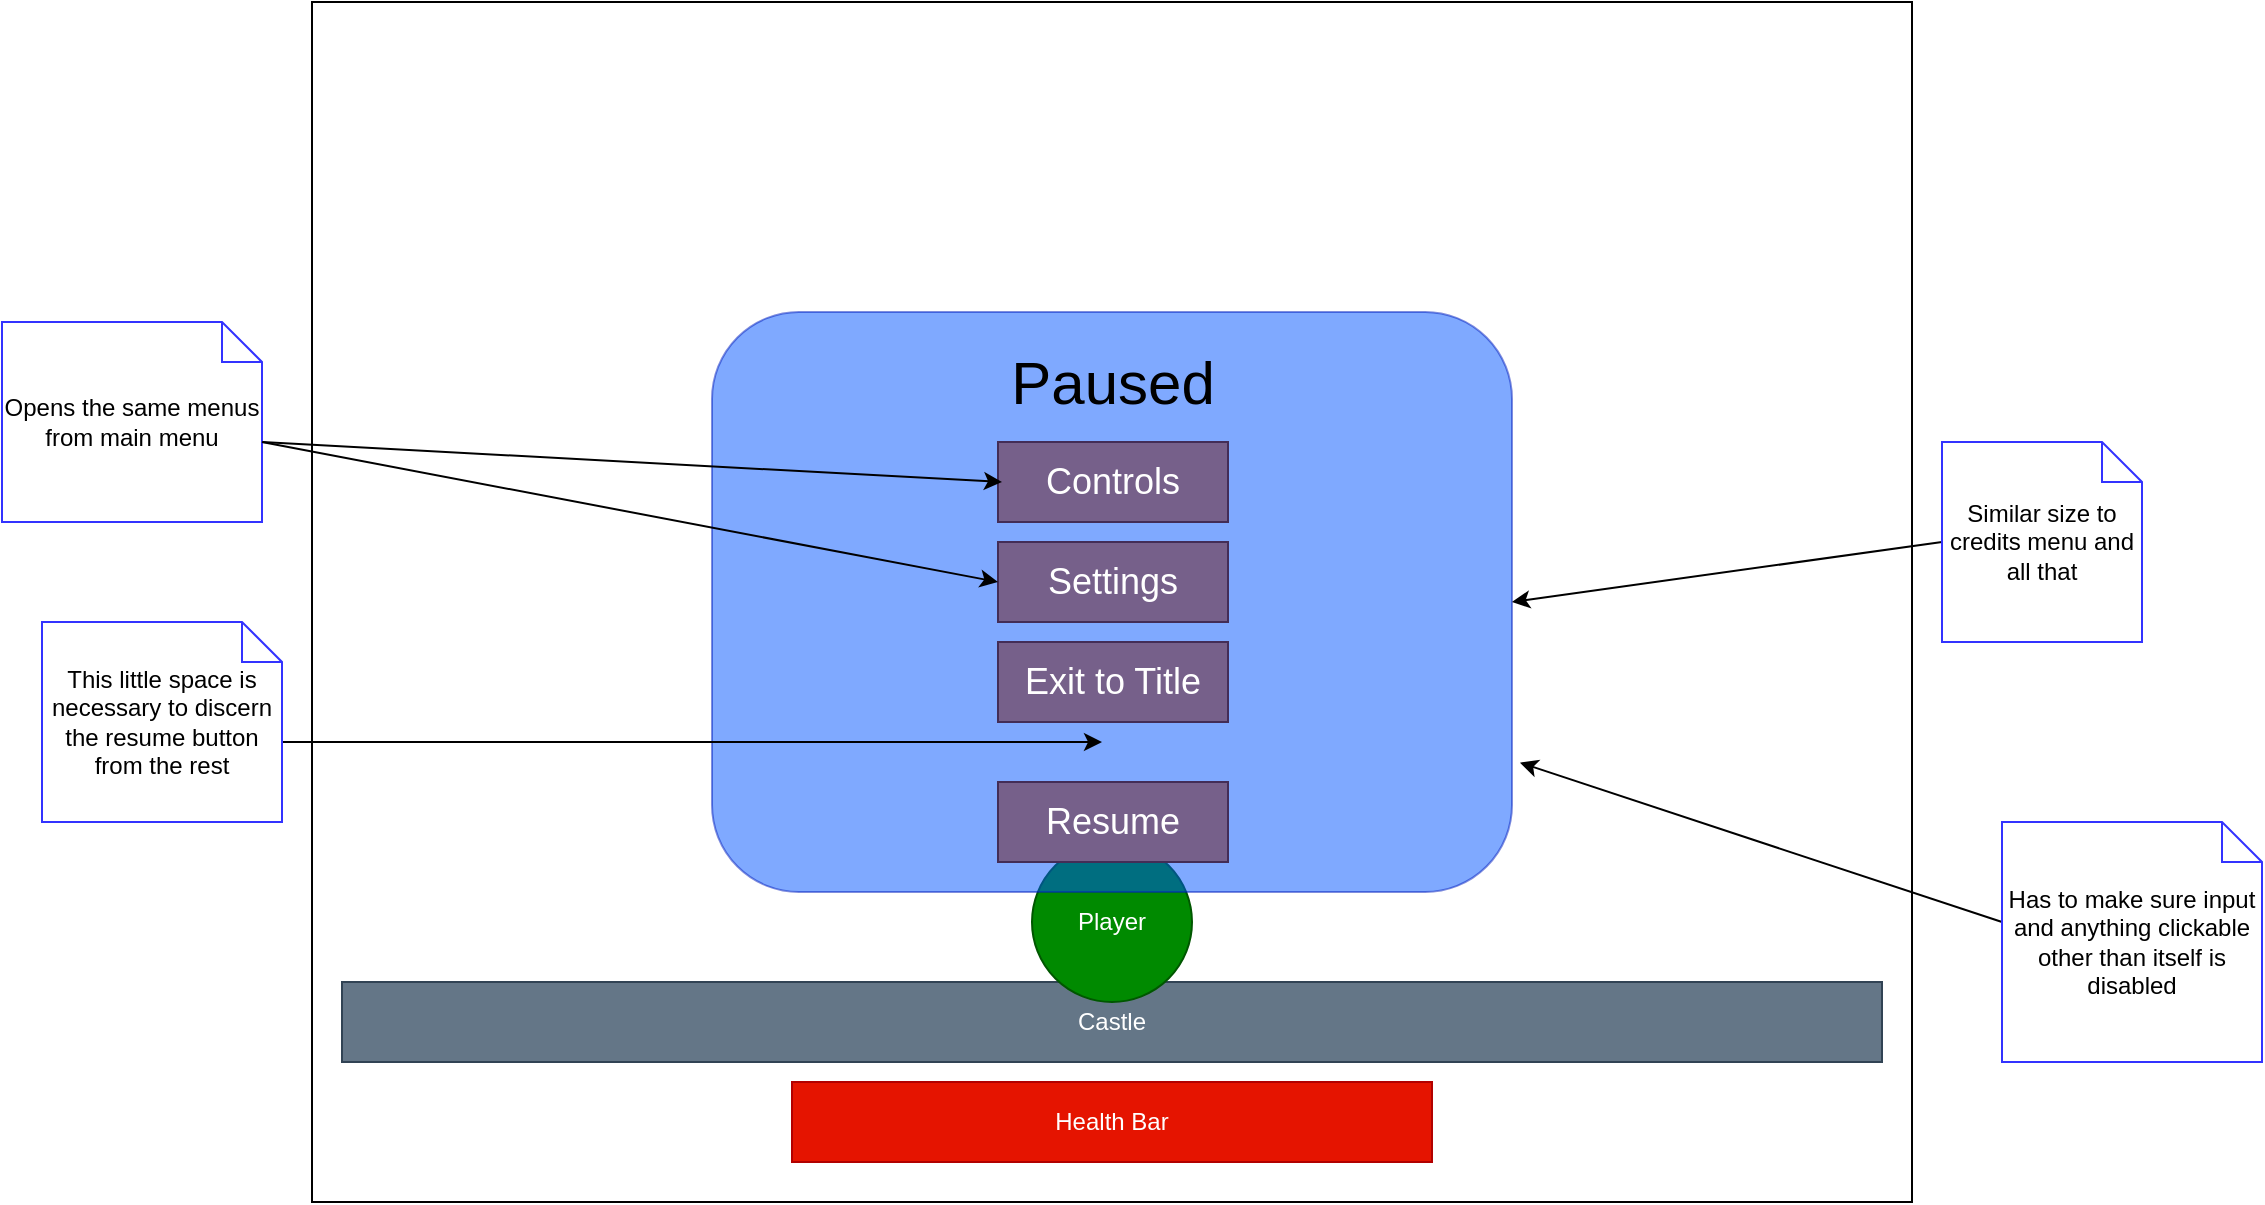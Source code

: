 <mxfile version="22.1.18" type="device" pages="2">
  <diagram name="UI Layout" id="mk524GMTnjtXlN_RWsVO">
    <mxGraphModel dx="2284" dy="844" grid="1" gridSize="10" guides="1" tooltips="1" connect="1" arrows="1" fold="1" page="1" pageScale="1" pageWidth="850" pageHeight="1100" math="0" shadow="0">
      <root>
        <mxCell id="0" />
        <mxCell id="1" parent="0" />
        <mxCell id="RuNWHJLg3xuYwg9Rf8eD-2" value="" style="rounded=0;whiteSpace=wrap;html=1;" parent="1" vertex="1">
          <mxGeometry x="25" y="10" width="800" height="600" as="geometry" />
        </mxCell>
        <mxCell id="RuNWHJLg3xuYwg9Rf8eD-3" value="Castle" style="rounded=0;whiteSpace=wrap;html=1;fillColor=#647687;fontColor=#ffffff;strokeColor=#314354;" parent="1" vertex="1">
          <mxGeometry x="40" y="500" width="770" height="40" as="geometry" />
        </mxCell>
        <mxCell id="RuNWHJLg3xuYwg9Rf8eD-4" value="Player" style="ellipse;whiteSpace=wrap;html=1;aspect=fixed;fillColor=#008a00;fontColor=#ffffff;strokeColor=#005700;" parent="1" vertex="1">
          <mxGeometry x="385" y="430" width="80" height="80" as="geometry" />
        </mxCell>
        <mxCell id="RuNWHJLg3xuYwg9Rf8eD-5" value="Health Bar" style="rounded=0;whiteSpace=wrap;html=1;fillColor=#e51400;fontColor=#ffffff;strokeColor=#B20000;" parent="1" vertex="1">
          <mxGeometry x="265" y="550" width="320" height="40" as="geometry" />
        </mxCell>
        <mxCell id="RuNWHJLg3xuYwg9Rf8eD-6" value="" style="rounded=1;whiteSpace=wrap;html=1;fillColor=#0055FF;fontColor=#ffffff;strokeColor=#001DBC;gradientColor=none;opacity=50;" parent="1" vertex="1">
          <mxGeometry x="225" y="165" width="400" height="290" as="geometry" />
        </mxCell>
        <mxCell id="RuNWHJLg3xuYwg9Rf8eD-7" value="" style="endArrow=classic;html=1;rounded=0;entryX=1;entryY=0.5;entryDx=0;entryDy=0;" parent="1" target="RuNWHJLg3xuYwg9Rf8eD-6" edge="1">
          <mxGeometry width="50" height="50" relative="1" as="geometry">
            <mxPoint x="840" y="280" as="sourcePoint" />
            <mxPoint x="670" y="260" as="targetPoint" />
          </mxGeometry>
        </mxCell>
        <mxCell id="RuNWHJLg3xuYwg9Rf8eD-8" value="Similar size to credits menu and all that" style="shape=note;size=20;whiteSpace=wrap;html=1;strokeColor=#3333FF;" parent="1" vertex="1">
          <mxGeometry x="840" y="230" width="100" height="100" as="geometry" />
        </mxCell>
        <mxCell id="RuNWHJLg3xuYwg9Rf8eD-9" value="&lt;font style=&quot;font-size: 30px;&quot;&gt;Paused&lt;/font&gt;" style="text;html=1;strokeColor=none;fillColor=none;align=center;verticalAlign=middle;whiteSpace=wrap;rounded=0;" parent="1" vertex="1">
          <mxGeometry x="368" y="180" width="115" height="40" as="geometry" />
        </mxCell>
        <mxCell id="RuNWHJLg3xuYwg9Rf8eD-12" value="" style="endArrow=classic;html=1;rounded=0;entryX=1.01;entryY=0.777;entryDx=0;entryDy=0;entryPerimeter=0;" parent="1" target="RuNWHJLg3xuYwg9Rf8eD-6" edge="1">
          <mxGeometry width="50" height="50" relative="1" as="geometry">
            <mxPoint x="870" y="470" as="sourcePoint" />
            <mxPoint x="900" y="460" as="targetPoint" />
          </mxGeometry>
        </mxCell>
        <mxCell id="RuNWHJLg3xuYwg9Rf8eD-13" value="Has to make sure input and anything clickable other than itself is disabled" style="shape=note;size=20;whiteSpace=wrap;html=1;strokeColor=#3333FF;" parent="1" vertex="1">
          <mxGeometry x="870" y="420" width="130" height="120" as="geometry" />
        </mxCell>
        <mxCell id="RuNWHJLg3xuYwg9Rf8eD-14" value="&lt;font style=&quot;font-size: 18px;&quot;&gt;Resume&lt;/font&gt;" style="rounded=0;whiteSpace=wrap;html=1;fillColor=#76608a;strokeColor=#432D57;fontColor=#ffffff;" parent="1" vertex="1">
          <mxGeometry x="368" y="400" width="115" height="40" as="geometry" />
        </mxCell>
        <mxCell id="RuNWHJLg3xuYwg9Rf8eD-16" value="&lt;font style=&quot;font-size: 18px;&quot;&gt;Settings&lt;/font&gt;" style="rounded=0;whiteSpace=wrap;html=1;fillColor=#76608a;strokeColor=#432D57;fontColor=#ffffff;" parent="1" vertex="1">
          <mxGeometry x="368" y="280" width="115" height="40" as="geometry" />
        </mxCell>
        <mxCell id="RuNWHJLg3xuYwg9Rf8eD-17" value="&lt;font style=&quot;font-size: 18px;&quot;&gt;Exit to Title&lt;/font&gt;" style="rounded=0;whiteSpace=wrap;html=1;fillColor=#76608a;strokeColor=#432D57;fontColor=#ffffff;" parent="1" vertex="1">
          <mxGeometry x="368" y="330" width="115" height="40" as="geometry" />
        </mxCell>
        <mxCell id="RuNWHJLg3xuYwg9Rf8eD-18" value="&lt;font style=&quot;font-size: 18px;&quot;&gt;Controls&lt;br&gt;&lt;/font&gt;" style="rounded=0;whiteSpace=wrap;html=1;fillColor=#76608a;strokeColor=#432D57;fontColor=#ffffff;" parent="1" vertex="1">
          <mxGeometry x="368" y="230" width="115" height="40" as="geometry" />
        </mxCell>
        <mxCell id="RuNWHJLg3xuYwg9Rf8eD-19" value="" style="endArrow=classic;html=1;rounded=0;" parent="1" edge="1">
          <mxGeometry width="50" height="50" relative="1" as="geometry">
            <mxPoint x="-30" y="380" as="sourcePoint" />
            <mxPoint x="420" y="380" as="targetPoint" />
          </mxGeometry>
        </mxCell>
        <mxCell id="RuNWHJLg3xuYwg9Rf8eD-20" value="This little space is necessary to discern the resume button from the rest" style="shape=note;size=20;whiteSpace=wrap;html=1;strokeColor=#3333FF;" parent="1" vertex="1">
          <mxGeometry x="-110" y="320" width="120" height="100" as="geometry" />
        </mxCell>
        <mxCell id="RuNWHJLg3xuYwg9Rf8eD-21" value="" style="endArrow=classic;html=1;rounded=0;" parent="1" edge="1">
          <mxGeometry width="50" height="50" relative="1" as="geometry">
            <mxPoint y="230" as="sourcePoint" />
            <mxPoint x="370" y="250" as="targetPoint" />
          </mxGeometry>
        </mxCell>
        <mxCell id="RuNWHJLg3xuYwg9Rf8eD-22" value="Opens the same menus from main menu" style="shape=note;size=20;whiteSpace=wrap;html=1;strokeColor=#3333FF;" parent="1" vertex="1">
          <mxGeometry x="-130" y="170" width="130" height="100" as="geometry" />
        </mxCell>
        <mxCell id="UMMZv90kDBcky1w4Ernp-1" value="" style="endArrow=classic;html=1;rounded=0;entryX=0;entryY=0.5;entryDx=0;entryDy=0;exitX=0;exitY=0;exitDx=130;exitDy=60;exitPerimeter=0;" edge="1" parent="1" source="RuNWHJLg3xuYwg9Rf8eD-22" target="RuNWHJLg3xuYwg9Rf8eD-16">
          <mxGeometry width="50" height="50" relative="1" as="geometry">
            <mxPoint x="10" y="240" as="sourcePoint" />
            <mxPoint x="380" y="260" as="targetPoint" />
          </mxGeometry>
        </mxCell>
      </root>
    </mxGraphModel>
  </diagram>
  <diagram id="KOc8rjSnse9eWLSINDNI" name="UML Pause">
    <mxGraphModel dx="683" dy="402" grid="1" gridSize="10" guides="1" tooltips="1" connect="1" arrows="1" fold="1" page="1" pageScale="1" pageWidth="850" pageHeight="1100" math="0" shadow="0">
      <root>
        <mxCell id="0" />
        <mxCell id="1" parent="0" />
        <mxCell id="nJV8bS-0HfxmQc4Yfxgi-1" value="PauseScreen" style="swimlane;fontStyle=1;align=center;verticalAlign=top;childLayout=stackLayout;horizontal=1;startSize=26;horizontalStack=0;resizeParent=1;resizeParentMax=0;resizeLast=0;collapsible=1;marginBottom=0;whiteSpace=wrap;html=1;" parent="1" vertex="1">
          <mxGeometry x="320" y="30" width="160" height="204" as="geometry" />
        </mxCell>
        <mxCell id="nJV8bS-0HfxmQc4Yfxgi-2" value="+ field: type" style="text;strokeColor=none;fillColor=none;align=left;verticalAlign=top;spacingLeft=4;spacingRight=4;overflow=hidden;rotatable=0;points=[[0,0.5],[1,0.5]];portConstraint=eastwest;whiteSpace=wrap;html=1;" parent="nJV8bS-0HfxmQc4Yfxgi-1" vertex="1">
          <mxGeometry y="26" width="160" height="26" as="geometry" />
        </mxCell>
        <mxCell id="nJV8bS-0HfxmQc4Yfxgi-3" value="" style="line;strokeWidth=1;fillColor=none;align=left;verticalAlign=middle;spacingTop=-1;spacingLeft=3;spacingRight=3;rotatable=0;labelPosition=right;points=[];portConstraint=eastwest;strokeColor=inherit;" parent="nJV8bS-0HfxmQc4Yfxgi-1" vertex="1">
          <mxGeometry y="52" width="160" height="8" as="geometry" />
        </mxCell>
        <mxCell id="nJV8bS-0HfxmQc4Yfxgi-4" value="Pause()&lt;br&gt;Resume()" style="text;strokeColor=none;fillColor=none;align=left;verticalAlign=top;spacingLeft=4;spacingRight=4;overflow=hidden;rotatable=0;points=[[0,0.5],[1,0.5]];portConstraint=eastwest;whiteSpace=wrap;html=1;" parent="nJV8bS-0HfxmQc4Yfxgi-1" vertex="1">
          <mxGeometry y="60" width="160" height="40" as="geometry" />
        </mxCell>
        <mxCell id="nJV8bS-0HfxmQc4Yfxgi-7" value="" style="line;strokeWidth=1;fillColor=none;align=left;verticalAlign=middle;spacingTop=-1;spacingLeft=3;spacingRight=3;rotatable=0;labelPosition=right;points=[];portConstraint=eastwest;strokeColor=inherit;" parent="nJV8bS-0HfxmQc4Yfxgi-1" vertex="1">
          <mxGeometry y="100" width="160" height="8" as="geometry" />
        </mxCell>
        <mxCell id="nJV8bS-0HfxmQc4Yfxgi-6" value="&lt;b&gt;Blueprint Implementation&lt;/b&gt;" style="text;strokeColor=none;fillColor=none;align=center;verticalAlign=top;spacingLeft=4;spacingRight=4;overflow=hidden;rotatable=0;points=[[0,0.5],[1,0.5]];portConstraint=eastwest;whiteSpace=wrap;html=1;" parent="nJV8bS-0HfxmQc4Yfxgi-1" vertex="1">
          <mxGeometry y="108" width="160" height="26" as="geometry" />
        </mxCell>
        <mxCell id="nJV8bS-0HfxmQc4Yfxgi-8" value="ControlsButton&lt;br&gt;SettingsButton&lt;br&gt;ExitToTitleButton&lt;br&gt;ResumeButton" style="text;strokeColor=none;fillColor=none;align=left;verticalAlign=top;spacingLeft=4;spacingRight=4;overflow=hidden;rotatable=0;points=[[0,0.5],[1,0.5]];portConstraint=eastwest;whiteSpace=wrap;html=1;" parent="nJV8bS-0HfxmQc4Yfxgi-1" vertex="1">
          <mxGeometry y="134" width="160" height="70" as="geometry" />
        </mxCell>
        <mxCell id="nJV8bS-0HfxmQc4Yfxgi-9" value="" style="endArrow=block;startArrow=block;endFill=1;startFill=1;html=1;rounded=0;exitX=0.999;exitY=0.308;exitDx=0;exitDy=0;exitPerimeter=0;entryX=0;entryY=0.5;entryDx=0;entryDy=0;" parent="1" source="nJV8bS-0HfxmQc4Yfxgi-4" edge="1" target="nJV8bS-0HfxmQc4Yfxgi-10">
          <mxGeometry width="160" relative="1" as="geometry">
            <mxPoint x="710" y="100" as="sourcePoint" />
            <mxPoint x="670" y="100" as="targetPoint" />
          </mxGeometry>
        </mxCell>
        <mxCell id="nJV8bS-0HfxmQc4Yfxgi-10" value="MainMenu" style="html=1;whiteSpace=wrap;" parent="1" vertex="1">
          <mxGeometry x="620" y="80" width="110" height="50" as="geometry" />
        </mxCell>
        <mxCell id="nJV8bS-0HfxmQc4Yfxgi-11" value="Part of" style="text;html=1;strokeColor=none;fillColor=none;align=center;verticalAlign=middle;whiteSpace=wrap;rounded=0;" parent="1" vertex="1">
          <mxGeometry x="520" y="74" width="60" height="30" as="geometry" />
        </mxCell>
        <mxCell id="QDQA13FOGzlGSCGnvv0_-1" value="" style="endArrow=classic;html=1;rounded=0;exitX=0;exitY=0;exitDx=100;exitDy=60;exitPerimeter=0;" edge="1" parent="1" source="QDQA13FOGzlGSCGnvv0_-2">
          <mxGeometry width="50" height="50" relative="1" as="geometry">
            <mxPoint x="230" y="110" as="sourcePoint" />
            <mxPoint x="320" y="100" as="targetPoint" />
          </mxGeometry>
        </mxCell>
        <mxCell id="QDQA13FOGzlGSCGnvv0_-2" value="Activated with the ESC button or Menu button on controller" style="shape=note;size=20;whiteSpace=wrap;html=1;strokeColor=#3333FF;" vertex="1" parent="1">
          <mxGeometry x="130" y="39" width="100" height="100" as="geometry" />
        </mxCell>
        <mxCell id="oBDb2cR9qz9SmkC5nOcM-1" value="" style="endArrow=classic;html=1;rounded=0;" edge="1" parent="1">
          <mxGeometry width="50" height="50" relative="1" as="geometry">
            <mxPoint x="240" y="180" as="sourcePoint" />
            <mxPoint x="320" y="120" as="targetPoint" />
          </mxGeometry>
        </mxCell>
        <mxCell id="oBDb2cR9qz9SmkC5nOcM-2" value="Also can be activated by the ESC button or Menu button" style="shape=note;size=20;whiteSpace=wrap;html=1;strokeColor=#3333FF;" vertex="1" parent="1">
          <mxGeometry x="140" y="149" width="100" height="100" as="geometry" />
        </mxCell>
      </root>
    </mxGraphModel>
  </diagram>
</mxfile>
